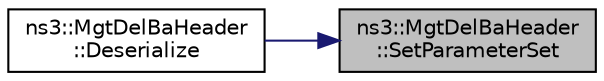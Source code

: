 digraph "ns3::MgtDelBaHeader::SetParameterSet"
{
 // LATEX_PDF_SIZE
  edge [fontname="Helvetica",fontsize="10",labelfontname="Helvetica",labelfontsize="10"];
  node [fontname="Helvetica",fontsize="10",shape=record];
  rankdir="RL";
  Node1 [label="ns3::MgtDelBaHeader\l::SetParameterSet",height=0.2,width=0.4,color="black", fillcolor="grey75", style="filled", fontcolor="black",tooltip="Set the parameter set from the given raw value."];
  Node1 -> Node2 [dir="back",color="midnightblue",fontsize="10",style="solid",fontname="Helvetica"];
  Node2 [label="ns3::MgtDelBaHeader\l::Deserialize",height=0.2,width=0.4,color="black", fillcolor="white", style="filled",URL="$classns3_1_1_mgt_del_ba_header.html#a69d8934b2ba8529288d0f8797c16e0fb",tooltip=" "];
}
